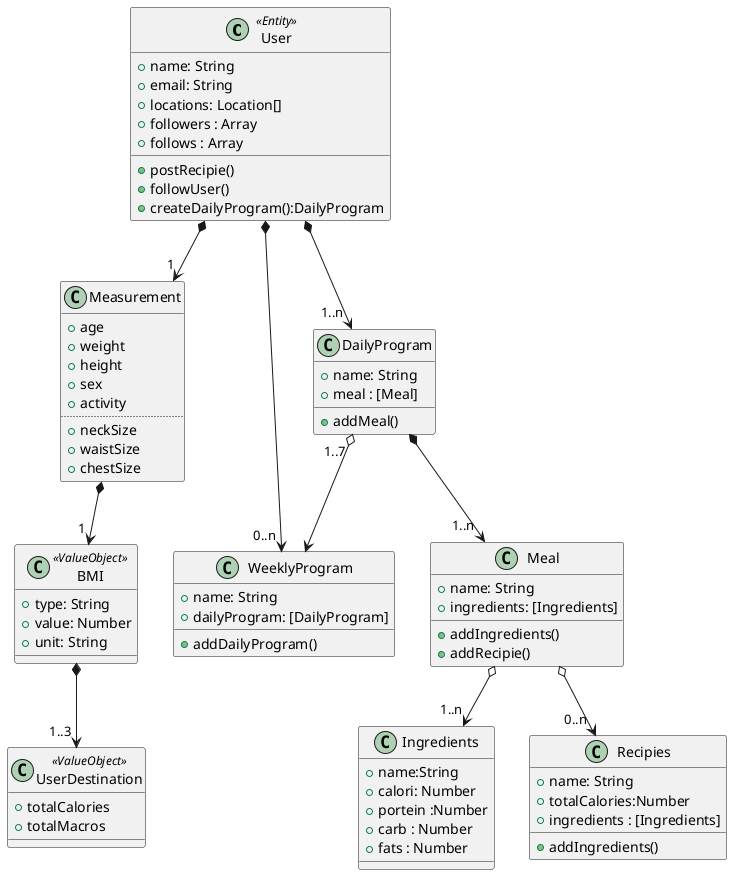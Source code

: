 @startuml "Class Diagram"

class User <<Entity>> {
  + name: String
  + email: String
  + locations: Location[]
  + followers : Array 
  + follows : Array
  + postRecipie()
  + followUser()
  +createDailyProgram():DailyProgram

}


Class Measurement {
  + age
  + weight
  + height
  + sex 
  + activity 
  ..
  + neckSize
  + waistSize
  + chestSize
  }
 

class BMI <<ValueObject>> {
  + type: String
  + value: Number
  + unit: String

}

class UserDestination<<ValueObject>> {
  + totalCalories
  + totalMacros
}
Class DailyProgram{
  + name: String
  + meal : [Meal] 
  + addMeal()
  
}

Class WeeklyProgram{
  +name: String
  +dailyProgram: [DailyProgram]
  +addDailyProgram()
}
Class Meal{
  + name: String
  + ingredients: [Ingredients]
  + addIngredients()
  + addRecipie()

}
Class Ingredients{
  + name:String
  + calori: Number  
  + portein :Number
  + carb : Number
  + fats : Number

}
class Recipies {
  + name: String
  + totalCalories:Number
  + ingredients : [Ingredients]
  + addIngredients()
}



User *--> " 1 " Measurement
User *--> " 0..n " WeeklyProgram
User *--> " 1..n " DailyProgram
DailyProgram *--> " 1..n " Meal
Meal o--> " 1..n "Ingredients
Meal o--> " 0..n " Recipies
Measurement *--> " 1 " BMI
BMI *--> " 1..3 " UserDestination
DailyProgram " 1..7 " o--> WeeklyProgram




@enduml